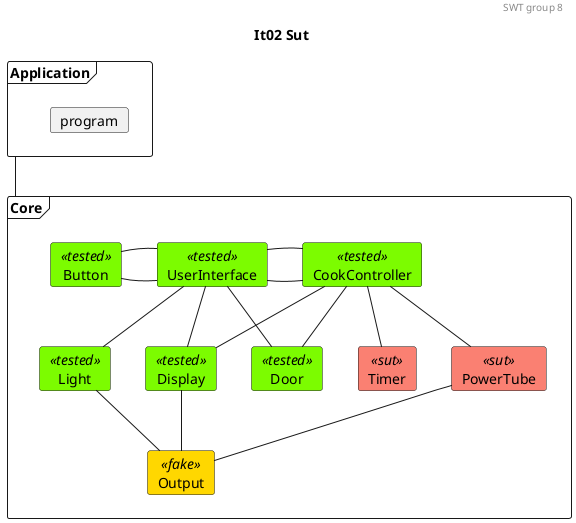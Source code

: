 @startuml

'Testing colors:
skinparam card{
    backgroundColor<<tested>> lawngreen
    backgroundColor<<sut>> salmon
    backgroundColor<<test>> salmon
    backgroundColor<<fake>> gold
}

header SWT group 8
title It02 Sut

frame Application{
    card program
}

frame Core{
    card UserInterface<<tested>>
    card CookController<<tested>>

    card Door<<tested>>
    card Light<<tested>>
    card Timer<<sut>>
    card PowerTube<<sut>>
    card Display<<tested>>
    card Output<<fake>>
    card Button<<tested>>
}

'Relations projects
' 0. to 1.
Application -- Core

'Relations CookController:
'1.
CookController - UserInterface
'1. to 2.
CookController -- Door
CookController -- Timer
CookController -- PowerTube
CookController -- Display

'Relations UserInterface:
'1.
UserInterface - CookController
Button - UserInterface 
UserInterface - Button

'1. to 2.
UserInterface -- Light
UserInterface -- Door
UserInterface -- Display
' Relations 2. to 3.
Light -- Output
Display -- Output
PowerTube -- Output



@enduml